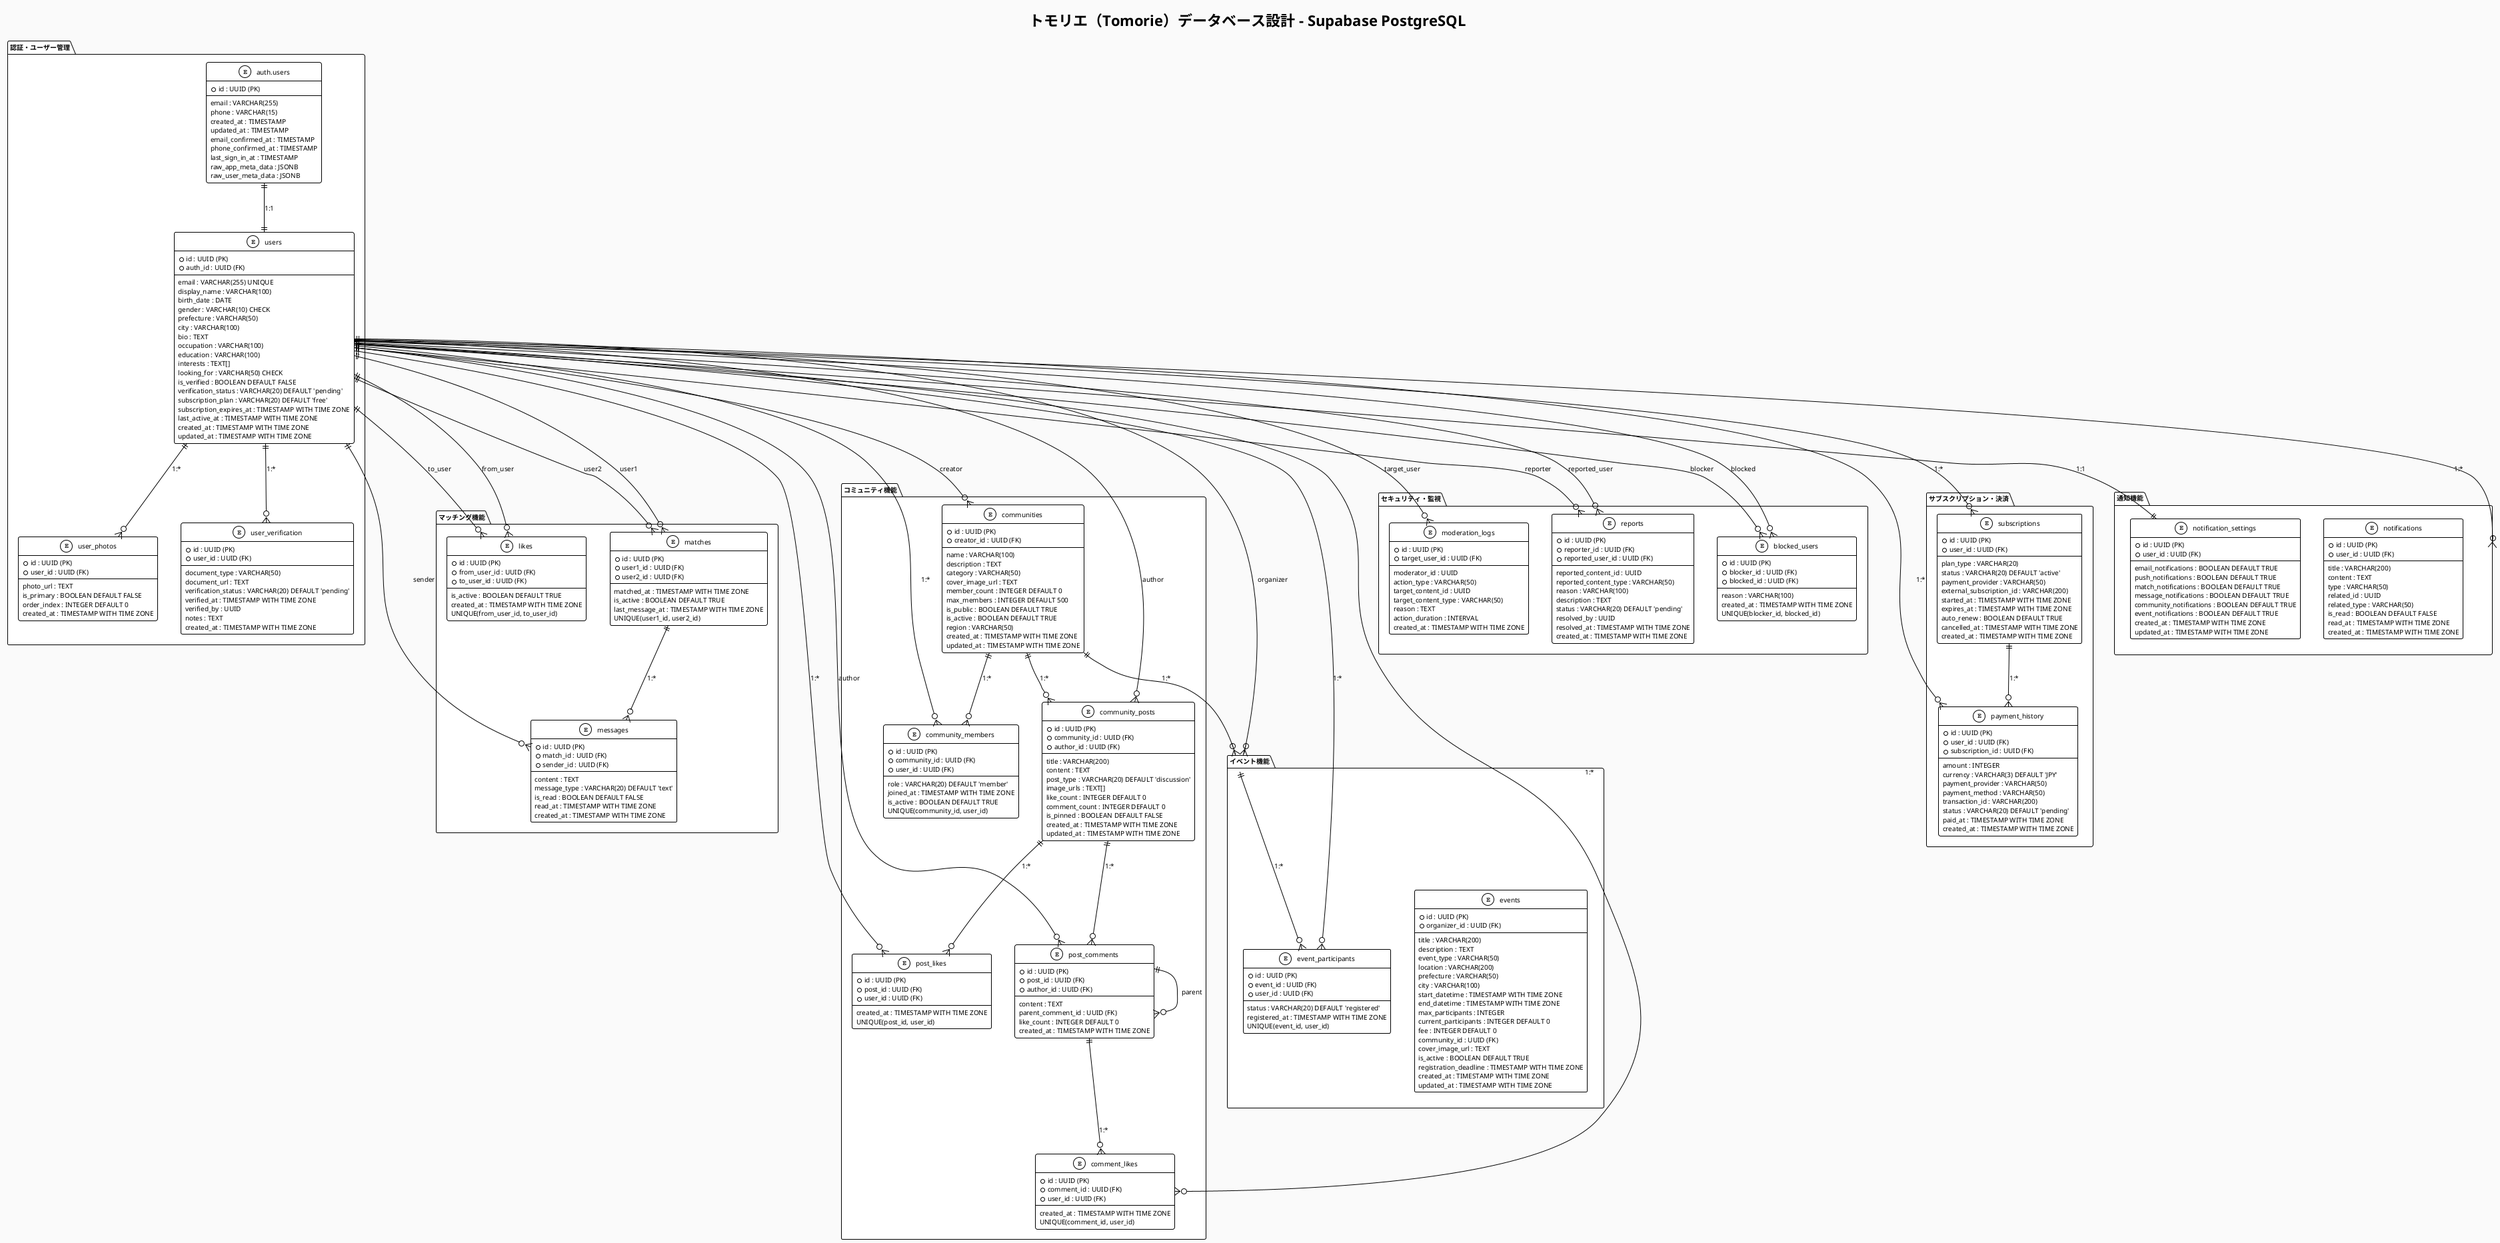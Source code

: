 @startuml トモリエデータベース設計
!theme plain
skinparam backgroundColor #FAFAFA
skinparam defaultFontSize 10
skinparam defaultFontName "Noto Sans JP"

title トモリエ（Tomorie）データベース設計 - Supabase PostgreSQL

package "認証・ユーザー管理" as auth_user {
  entity "auth.users" as auth_users {
    * id : UUID (PK)
    --
    email : VARCHAR(255)
    phone : VARCHAR(15)
    created_at : TIMESTAMP
    updated_at : TIMESTAMP
    email_confirmed_at : TIMESTAMP
    phone_confirmed_at : TIMESTAMP
    last_sign_in_at : TIMESTAMP
    raw_app_meta_data : JSONB
    raw_user_meta_data : JSONB
  }

  entity "users" as users {
    * id : UUID (PK)
    * auth_id : UUID (FK)
    --
    email : VARCHAR(255) UNIQUE
    display_name : VARCHAR(100)
    birth_date : DATE
    gender : VARCHAR(10) CHECK
    prefecture : VARCHAR(50)
    city : VARCHAR(100)
    bio : TEXT
    occupation : VARCHAR(100)
    education : VARCHAR(100)
    interests : TEXT[]
    looking_for : VARCHAR(50) CHECK
    is_verified : BOOLEAN DEFAULT FALSE
    verification_status : VARCHAR(20) DEFAULT 'pending'
    subscription_plan : VARCHAR(20) DEFAULT 'free'
    subscription_expires_at : TIMESTAMP WITH TIME ZONE
    last_active_at : TIMESTAMP WITH TIME ZONE
    created_at : TIMESTAMP WITH TIME ZONE
    updated_at : TIMESTAMP WITH TIME ZONE
  }

  entity "user_photos" as user_photos {
    * id : UUID (PK)
    * user_id : UUID (FK)
    --
    photo_url : TEXT
    is_primary : BOOLEAN DEFAULT FALSE
    order_index : INTEGER DEFAULT 0
    created_at : TIMESTAMP WITH TIME ZONE
  }

  entity "user_verification" as user_verification {
    * id : UUID (PK)
    * user_id : UUID (FK)
    --
    document_type : VARCHAR(50)
    document_url : TEXT
    verification_status : VARCHAR(20) DEFAULT 'pending'
    verified_at : TIMESTAMP WITH TIME ZONE
    verified_by : UUID
    notes : TEXT
    created_at : TIMESTAMP WITH TIME ZONE
  }
}

package "マッチング機能" as matching {
  entity "likes" as likes {
    * id : UUID (PK)
    * from_user_id : UUID (FK)
    * to_user_id : UUID (FK)
    --
    is_active : BOOLEAN DEFAULT TRUE
    created_at : TIMESTAMP WITH TIME ZONE
    UNIQUE(from_user_id, to_user_id)
  }

  entity "matches" as matches {
    * id : UUID (PK)
    * user1_id : UUID (FK)
    * user2_id : UUID (FK)
    --
    matched_at : TIMESTAMP WITH TIME ZONE
    is_active : BOOLEAN DEFAULT TRUE
    last_message_at : TIMESTAMP WITH TIME ZONE
    UNIQUE(user1_id, user2_id)
  }

  entity "messages" as messages {
    * id : UUID (PK)
    * match_id : UUID (FK)
    * sender_id : UUID (FK)
    --
    content : TEXT
    message_type : VARCHAR(20) DEFAULT 'text'
    is_read : BOOLEAN DEFAULT FALSE
    read_at : TIMESTAMP WITH TIME ZONE
    created_at : TIMESTAMP WITH TIME ZONE
  }
}

package "コミュニティ機能" as community {
  entity "communities" as communities {
    * id : UUID (PK)
    * creator_id : UUID (FK)
    --
    name : VARCHAR(100)
    description : TEXT
    category : VARCHAR(50)
    cover_image_url : TEXT
    member_count : INTEGER DEFAULT 0
    max_members : INTEGER DEFAULT 500
    is_public : BOOLEAN DEFAULT TRUE
    is_active : BOOLEAN DEFAULT TRUE
    region : VARCHAR(50)
    created_at : TIMESTAMP WITH TIME ZONE
    updated_at : TIMESTAMP WITH TIME ZONE
  }

  entity "community_members" as community_members {
    * id : UUID (PK)
    * community_id : UUID (FK)
    * user_id : UUID (FK)
    --
    role : VARCHAR(20) DEFAULT 'member'
    joined_at : TIMESTAMP WITH TIME ZONE
    is_active : BOOLEAN DEFAULT TRUE
    UNIQUE(community_id, user_id)
  }

  entity "community_posts" as community_posts {
    * id : UUID (PK)
    * community_id : UUID (FK)
    * author_id : UUID (FK)
    --
    title : VARCHAR(200)
    content : TEXT
    post_type : VARCHAR(20) DEFAULT 'discussion'
    image_urls : TEXT[]
    like_count : INTEGER DEFAULT 0
    comment_count : INTEGER DEFAULT 0
    is_pinned : BOOLEAN DEFAULT FALSE
    created_at : TIMESTAMP WITH TIME ZONE
    updated_at : TIMESTAMP WITH TIME ZONE
  }

  entity "post_comments" as post_comments {
    * id : UUID (PK)
    * post_id : UUID (FK)
    * author_id : UUID (FK)
    --
    content : TEXT
    parent_comment_id : UUID (FK)
    like_count : INTEGER DEFAULT 0
    created_at : TIMESTAMP WITH TIME ZONE
  }

  entity "post_likes" as post_likes {
    * id : UUID (PK)
    * post_id : UUID (FK)
    * user_id : UUID (FK)
    --
    created_at : TIMESTAMP WITH TIME ZONE
    UNIQUE(post_id, user_id)
  }

  entity "comment_likes" as comment_likes {
    * id : UUID (PK)
    * comment_id : UUID (FK)
    * user_id : UUID (FK)
    --
    created_at : TIMESTAMP WITH TIME ZONE
    UNIQUE(comment_id, user_id)
  }
}

package "イベント機能" as events {
  entity "events" as events {
    * id : UUID (PK)
    * organizer_id : UUID (FK)
    --
    title : VARCHAR(200)
    description : TEXT
    event_type : VARCHAR(50)
    location : VARCHAR(200)
    prefecture : VARCHAR(50)
    city : VARCHAR(100)
    start_datetime : TIMESTAMP WITH TIME ZONE
    end_datetime : TIMESTAMP WITH TIME ZONE
    max_participants : INTEGER
    current_participants : INTEGER DEFAULT 0
    fee : INTEGER DEFAULT 0
    community_id : UUID (FK)
    cover_image_url : TEXT
    is_active : BOOLEAN DEFAULT TRUE
    registration_deadline : TIMESTAMP WITH TIME ZONE
    created_at : TIMESTAMP WITH TIME ZONE
    updated_at : TIMESTAMP WITH TIME ZONE
  }

  entity "event_participants" as event_participants {
    * id : UUID (PK)
    * event_id : UUID (FK)
    * user_id : UUID (FK)
    --
    status : VARCHAR(20) DEFAULT 'registered'
    registered_at : TIMESTAMP WITH TIME ZONE
    UNIQUE(event_id, user_id)
  }
}

package "セキュリティ・監視" as security {
  entity "reports" as reports {
    * id : UUID (PK)
    * reporter_id : UUID (FK)
    * reported_user_id : UUID (FK)
    --
    reported_content_id : UUID
    reported_content_type : VARCHAR(50)
    reason : VARCHAR(100)
    description : TEXT
    status : VARCHAR(20) DEFAULT 'pending'
    resolved_by : UUID
    resolved_at : TIMESTAMP WITH TIME ZONE
    created_at : TIMESTAMP WITH TIME ZONE
  }

  entity "blocked_users" as blocked_users {
    * id : UUID (PK)
    * blocker_id : UUID (FK)
    * blocked_id : UUID (FK)
    --
    reason : VARCHAR(100)
    created_at : TIMESTAMP WITH TIME ZONE
    UNIQUE(blocker_id, blocked_id)
  }

  entity "moderation_logs" as moderation_logs {
    * id : UUID (PK)
    * target_user_id : UUID (FK)
    --
    moderator_id : UUID
    action_type : VARCHAR(50)
    target_content_id : UUID
    target_content_type : VARCHAR(50)
    reason : TEXT
    action_duration : INTERVAL
    created_at : TIMESTAMP WITH TIME ZONE
  }
}

package "サブスクリプション・決済" as subscription {
  entity "subscriptions" as subscriptions {
    * id : UUID (PK)
    * user_id : UUID (FK)
    --
    plan_type : VARCHAR(20)
    status : VARCHAR(20) DEFAULT 'active'
    payment_provider : VARCHAR(50)
    external_subscription_id : VARCHAR(200)
    started_at : TIMESTAMP WITH TIME ZONE
    expires_at : TIMESTAMP WITH TIME ZONE
    auto_renew : BOOLEAN DEFAULT TRUE
    cancelled_at : TIMESTAMP WITH TIME ZONE
    created_at : TIMESTAMP WITH TIME ZONE
  }

  entity "payment_history" as payment_history {
    * id : UUID (PK)
    * user_id : UUID (FK)
    * subscription_id : UUID (FK)
    --
    amount : INTEGER
    currency : VARCHAR(3) DEFAULT 'JPY'
    payment_provider : VARCHAR(50)
    payment_method : VARCHAR(50)
    transaction_id : VARCHAR(200)
    status : VARCHAR(20) DEFAULT 'pending'
    paid_at : TIMESTAMP WITH TIME ZONE
    created_at : TIMESTAMP WITH TIME ZONE
  }
}

package "通知機能" as notifications {
  entity "notifications" as notifications {
    * id : UUID (PK)
    * user_id : UUID (FK)
    --
    title : VARCHAR(200)
    content : TEXT
    type : VARCHAR(50)
    related_id : UUID
    related_type : VARCHAR(50)
    is_read : BOOLEAN DEFAULT FALSE
    read_at : TIMESTAMP WITH TIME ZONE
    created_at : TIMESTAMP WITH TIME ZONE
  }

  entity "notification_settings" as notification_settings {
    * id : UUID (PK)
    * user_id : UUID (FK)
    --
    email_notifications : BOOLEAN DEFAULT TRUE
    push_notifications : BOOLEAN DEFAULT TRUE
    match_notifications : BOOLEAN DEFAULT TRUE
    message_notifications : BOOLEAN DEFAULT TRUE
    community_notifications : BOOLEAN DEFAULT TRUE
    event_notifications : BOOLEAN DEFAULT TRUE
    created_at : TIMESTAMP WITH TIME ZONE
    updated_at : TIMESTAMP WITH TIME ZONE
  }
}

' リレーションシップ
auth_users ||--|| users : "1:1"
users ||--o{ user_photos : "1:*"
users ||--o{ user_verification : "1:*"

users ||--o{ likes : "from_user"
users ||--o{ likes : "to_user"
users ||--o{ matches : "user1"
users ||--o{ matches : "user2"
matches ||--o{ messages : "1:*"
users ||--o{ messages : "sender"

users ||--o{ communities : "creator"
communities ||--o{ community_members : "1:*"
users ||--o{ community_members : "1:*"
communities ||--o{ community_posts : "1:*"
users ||--o{ community_posts : "author"
community_posts ||--o{ post_comments : "1:*"
users ||--o{ post_comments : "author"
post_comments ||--o{ post_comments : "parent"

users ||--o{ events : "organizer"
communities ||--o{ events : "1:*"
events ||--o{ event_participants : "1:*"
users ||--o{ event_participants : "1:*"

users ||--o{ reports : "reporter"
users ||--o{ reports : "reported_user"
users ||--o{ blocked_users : "blocker"
users ||--o{ blocked_users : "blocked"
users ||--o{ moderation_logs : "target_user"

users ||--o{ subscriptions : "1:*"
subscriptions ||--o{ payment_history : "1:*"
users ||--o{ payment_history : "1:*"

users ||--o{ notifications : "1:*"
users ||--|| notification_settings : "1:1"

community_posts ||--o{ post_likes : "1:*"
users ||--o{ post_likes : "1:*"
post_comments ||--o{ comment_likes : "1:*"
users ||--o{ comment_likes : "1:*"

@enduml

' ================================
' インデックス設計
' ================================

@startuml インデックス設計
!theme plain

title データベースインデックス設計

class "主要インデックス" {
  **パフォーマンス重要度: HIGH**
  --
  users.auth_id (UNIQUE)
  users.email (UNIQUE)
  users.prefecture, users.city (複合)
  users.looking_for
  users.is_verified
  users.last_active_at
  --
  likes.from_user_id
  likes.to_user_id
  likes.from_user_id, to_user_id (複合UNIQUE)
  --
  matches.user1_id
  matches.user2_id
  matches.is_active
  matches.last_message_at
  --
  messages.match_id
  messages.sender_id
  messages.created_at
  messages.is_read
}

class "セカンダリインデックス" {
  **パフォーマンス重要度: MEDIUM**
  --
  communities.category
  communities.region
  communities.is_public
  communities.member_count
  --
  community_posts.community_id
  community_posts.author_id
  community_posts.created_at
  community_posts.post_type
  --
  events.start_datetime
  events.prefecture, city (複合)
  events.is_active
  events.organizer_id
  --
  notifications.user_id, is_read (複合)
  notifications.created_at
}

class "検索用インデックス" {
  **フルテキスト検索対応**
  --
  users.display_name (GIN)
  users.interests (GIN配列)
  --
  communities.name (GIN)
  communities.description (GIN)
  --
  community_posts.title (GIN)
  community_posts.content (GIN)
  --
  events.title (GIN)
  events.description (GIN)
}

@enduml

' ================================
' Row Level Security (RLS) 設計
' ================================

@startuml RLSセキュリティポリシー
!theme plain

title Row Level Security (RLS) ポリシー設計

package "ユーザーデータ保護" {
  class "users テーブル" {
    **ポリシー名**: users_select_policy
    **操作**: SELECT
    **条件**: is_verified = true AND auth.uid() IS NOT NULL
    --
    **ポリシー名**: users_update_policy
    **操作**: UPDATE
    **条件**: auth.uid() = auth_id
    --
    **説明**: 
    - 認証済みユーザーは確認済みプロフィールのみ閲覧可能
    - 自分のプロフィールのみ更新可能
  }

  class "user_photos テーブル" {
    **ポリシー名**: photos_select_policy
    **操作**: SELECT
    **条件**: EXISTS(SELECT 1 FROM users WHERE id = user_id AND is_verified = true)
    --
    **ポリシー名**: photos_crud_policy
    **操作**: INSERT, UPDATE, DELETE
    **条件**: EXISTS(SELECT 1 FROM users WHERE id = user_id AND auth_id = auth.uid())
  }
}

package "マッチング機能保護" {
  class "messages テーブル" {
    **ポリシー名**: messages_access_policy
    **操作**: ALL
    **条件**: EXISTS(
      SELECT 1 FROM matches 
      WHERE id = match_id 
      AND (user1_id = auth.uid() OR user2_id = auth.uid())
      AND is_active = true
    )
    --
    **説明**: マッチした相手とのメッセージのみアクセス可能
  }

  class "likes テーブル" {
    **ポリシー名**: likes_insert_policy
    **操作**: INSERT
    **条件**: from_user_id = auth.uid()
    --
    **ポリシー名**: likes_select_policy
    **操作**: SELECT
    **条件**: from_user_id = auth.uid() OR to_user_id = auth.uid()
  }
}

package "コミュニティ機能保護" {
  class "community_posts テーブル" {
    **ポリシー名**: posts_select_policy
    **操作**: SELECT
    **条件**: EXISTS(
      SELECT 1 FROM community_members cm
      JOIN communities c ON cm.community_id = c.id
      WHERE cm.user_id = auth.uid() 
      AND cm.community_id = community_posts.community_id
      AND cm.is_active = true
    ) OR EXISTS(
      SELECT 1 FROM communities c
      WHERE c.id = community_posts.community_id
      AND c.is_public = true
    )
    --
    **ポリシー名**: posts_insert_policy
    **操作**: INSERT
    **条件**: author_id = auth.uid() AND EXISTS(
      SELECT 1 FROM community_members
      WHERE user_id = auth.uid() 
      AND community_id = community_posts.community_id
      AND is_active = true
    )
  }
}

package "プライバシー保護" {
  class "blocked_users テーブル" {
    **ポリシー名**: blocked_access_policy
    **操作**: ALL
    **条件**: blocker_id = auth.uid()
    --
    **説明**: 自分がブロックしたユーザー情報のみアクセス可能
  }

  class "reports テーブル" {
    **ポリシー名**: reports_insert_policy
    **操作**: INSERT
    **条件**: reporter_id = auth.uid()
    --
    **ポリシー名**: reports_select_policy
    **操作**: SELECT
    **条件**: reporter_id = auth.uid()
  }
}

@enduml

' ================================
' データベース関数・トリガー設計
' ================================

@startuml データベース関数・トリガー
!theme plain

title データベース関数・トリガー設計

package "自動更新機能" {
  class "updated_at_trigger" {
    **対象テーブル**: users, communities, community_posts, events
    **実行タイミング**: BEFORE UPDATE
    **処理内容**: updated_at = NOW()
    --
    CREATE OR REPLACE FUNCTION update_updated_at_column()
    RETURNS TRIGGER AS $$
    BEGIN
        NEW.updated_at = NOW();
        RETURN NEW;
    END;
    $$ language 'plpgsql';
  }

  class "member_count_trigger" {
    **対象テーブル**: community_members
    **実行タイミング**: AFTER INSERT, UPDATE, DELETE
    **処理内容**: communities.member_count 自動更新
    --
    CREATE OR REPLACE FUNCTION update_community_member_count()
    RETURNS TRIGGER AS $$
    BEGIN
        IF TG_OP = 'INSERT' OR TG_OP = 'UPDATE' THEN
            UPDATE communities 
            SET member_count = (
                SELECT COUNT(*) 
                FROM community_members 
                WHERE community_id = NEW.community_id 
                AND is_active = true
            )
            WHERE id = NEW.community_id;
            RETURN NEW;
        END IF;
        RETURN OLD;
    END;
    $$ language 'plpgsql';
  }
}

package "マッチング機能" {
  class "create_match_function" {
    **機能**: 相互いいねでマッチ作成
    **実行条件**: likes テーブル INSERT時
    --
    CREATE OR REPLACE FUNCTION create_match_on_mutual_like()
    RETURNS TRIGGER AS $$
    BEGIN
        -- 相手からのいいねが存在するかチェック
        IF EXISTS(
            SELECT 1 FROM likes 
            WHERE from_user_id = NEW.to_user_id 
            AND to_user_id = NEW.from_user_id 
            AND is_active = true
        ) THEN
            -- マッチを作成
            INSERT INTO matches (user1_id, user2_id, matched_at)
            VALUES (
                LEAST(NEW.from_user_id, NEW.to_user_id),
                GREATEST(NEW.from_user_id, NEW.to_user_id),
                NOW()
            )
            ON CONFLICT (user1_id, user2_id) DO NOTHING;
        END IF;
        RETURN NEW;
    END;
    $$ language 'plpgsql';
  }

  class "update_last_message_function" {
    **機能**: マッチの最終メッセージ時刻更新
    **実行条件**: messages テーブル INSERT時
    --
    CREATE OR REPLACE FUNCTION update_match_last_message()
    RETURNS TRIGGER AS $$
    BEGIN
        UPDATE matches 
        SET last_message_at = NEW.created_at
        WHERE id = NEW.match_id;
        RETURN NEW;
    END;
    $$ language 'plpgsql';
  }
}

package "セキュリティ機能" {
  class "age_verification_function" {
    **機能**: 年齢確認（60歳以上チェック）
    **実行条件**: users テーブル INSERT/UPDATE時
    --
    CREATE OR REPLACE FUNCTION verify_age_requirement()
    RETURNS TRIGGER AS $$
    BEGIN
        IF EXTRACT(YEARS FROM AGE(NEW.birth_date)) < 60 THEN
            RAISE EXCEPTION '60歳以上の方のみご利用いただけます';
        END IF;
        RETURN NEW;
    END;
    $$ language 'plpgsql';
  }

  class "auto_moderation_function" {
    **機能**: 不適切コンテンツ自動検知
    **実行条件**: community_posts, messages テーブル INSERT時
    --
    CREATE OR REPLACE FUNCTION auto_moderate_content()
    RETURNS TRIGGER AS $$
    DECLARE
        inappropriate_words TEXT[] := ARRAY['禁止語1', '禁止語2'];
        word TEXT;
    BEGIN
        FOREACH word IN ARRAY inappropriate_words
        LOOP
            IF NEW.content ILIKE '%' || word || '%' THEN
                -- 管理者通知用テーブルにレコード追加
                INSERT INTO moderation_logs (
                    target_content_id,
                    target_content_type,
                    action_type,
                    reason
                ) VALUES (
                    NEW.id,
                    TG_TABLE_NAME,
                    'auto_flag',
                    '不適切な語句を検出: ' || word
                );
                BREAK;
            END IF;
        END LOOP;
        RETURN NEW;
    END;
    $$ language 'plpgsql';
  }
}

@enduml

' ================================
' パフォーマンス最適化
' ================================

@startuml パフォーマンス最適化設計
!theme plain

title パフォーマンス最適化設計

package "クエリ最適化" {
  class "マッチング候補取得" {
    **最適化前**: 
    SELECT * FROM users 
    WHERE age BETWEEN 60 AND 75
    AND prefecture = '東京都'
    ORDER BY RANDOM()
    LIMIT 50;
    --
    **最適化後**:
    WITH filtered_users AS (
      SELECT id, display_name, birth_date, prefecture
      FROM users 
      WHERE is_verified = true
      AND looking_for = 'romance'
      AND prefecture = $1
      AND EXTRACT(YEARS FROM AGE(birth_date)) BETWEEN $2 AND $3
      AND id NOT IN (
        SELECT to_user_id FROM likes WHERE from_user_id = $4
        UNION
        SELECT blocked_id FROM blocked_users WHERE blocker_id = $4
      )
    )
    SELECT * FROM filtered_users
    ORDER BY last_active_at DESC
    LIMIT 50;
  }

  class "メッセージ履歴取得" {
    **最適化**: 
    - created_at DESC インデックス使用
    - LIMIT + OFFSET でページネーション
    - match_id での絞り込み最適化
    --
    SELECT m.*, u.display_name, u.profile_photo_url
    FROM messages m
    JOIN users u ON m.sender_id = u.id
    WHERE m.match_id = $1
    ORDER BY m.created_at DESC
    LIMIT 50 OFFSET $2;
  }
}

package "キャッシュ戦略" {
  class "Redis活用" {
    **オンラインユーザー管理**:
    - Key: "online_users"
    - Value: Set<user_id>
    - TTL: 5分
    --
    **マッチング候補キャッシュ**:
    - Key: "match_candidates:{user_id}"
    - Value: JSON配列
    - TTL: 1時間
    --
    **未読メッセージ数**:
    - Key: "unread_count:{user_id}"
    - Value: Integer
    - TTL: リアルタイム更新
  }

  class "CDN最適化" {
    **プロフィール画像**:
    - Supabase Storage + CDN
    - WebP形式での配信
    - 複数サイズ対応
    --
    **コミュニティ画像**:
    - 遅延読み込み
    - プレースホルダー表示
    - 圧縮最適化
  }
}

package "スケーラビリティ" {
  class "読み書き分離" {
    **マスター**: 書き込み専用
    **リードレプリカ**: 読み込み専用
    --
    **分散対象**:
    - ユーザー検索
    - メッセージ履歴
    - コミュニティ投稿
    - イベント情報
  }

  class "パーティショニング" {
    **messages テーブル**:
    - created_at による月次パーティション
    - 古いデータの自動アーカイブ
    --
    **notifications テーブル**:
    - user_id による範囲パーティション
    - 読み込み性能向上
  }
}

@enduml